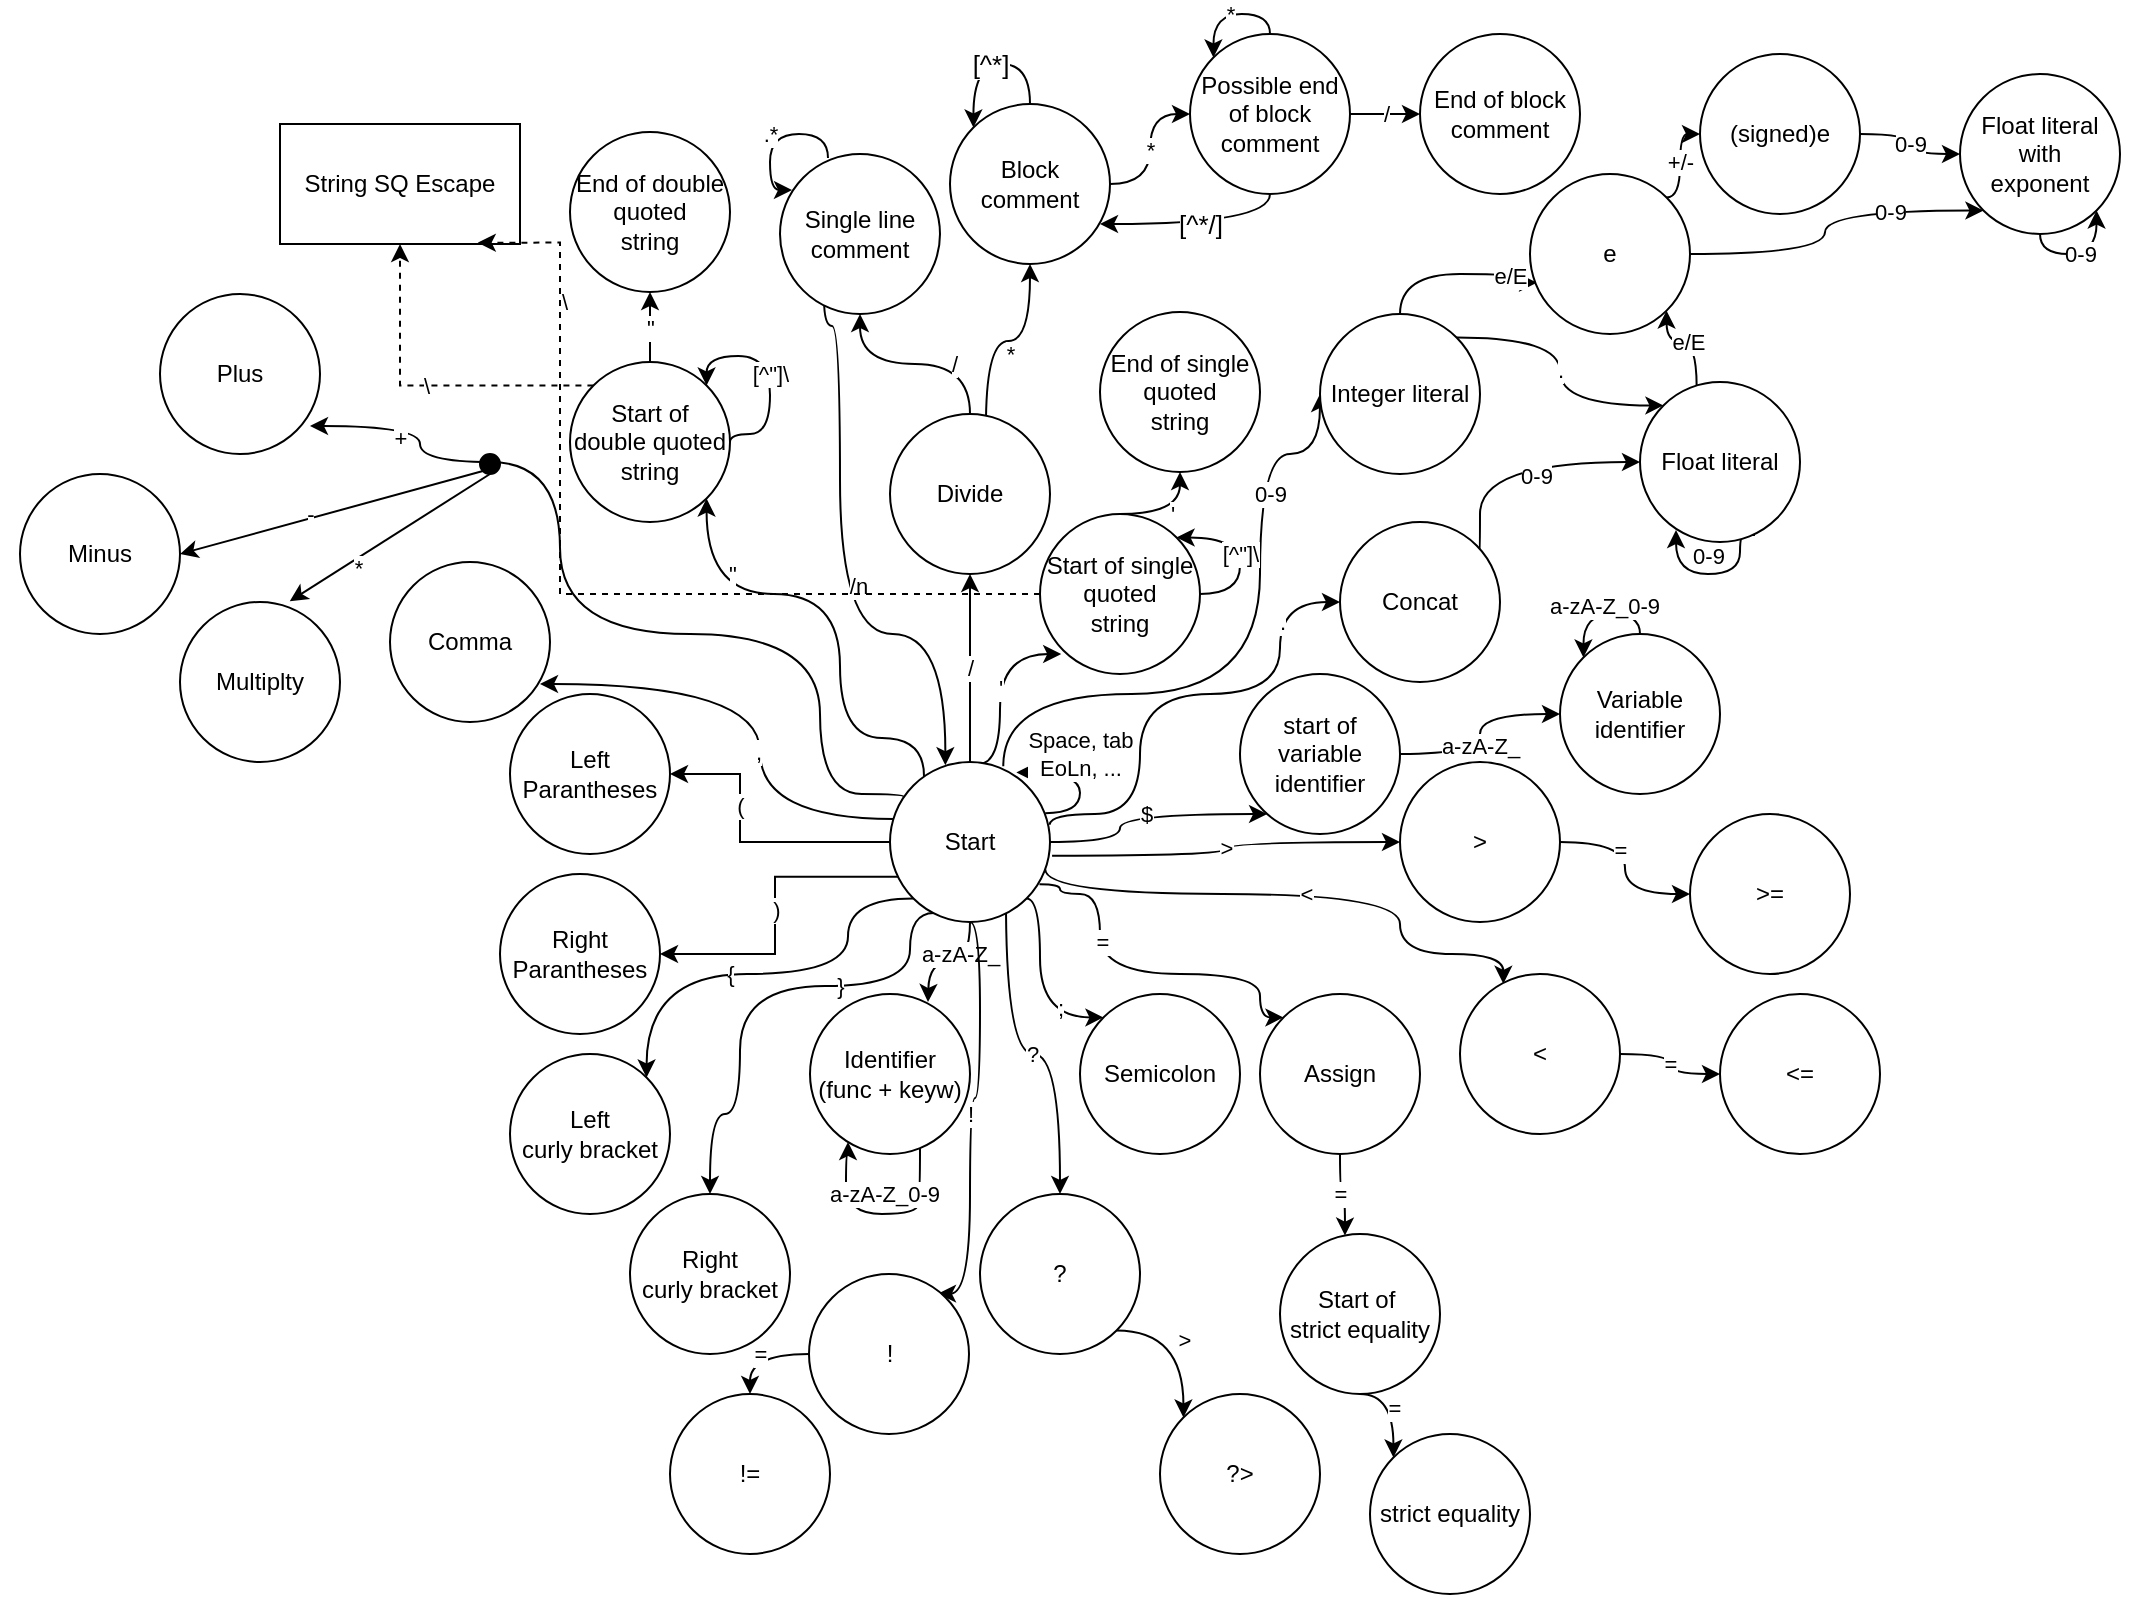 <mxfile version="20.6.0" type="device"><diagram id="K8s7-1--uxv-fnHp7gmI" name="Page-1"><mxGraphModel dx="1040" dy="1309" grid="1" gridSize="10" guides="1" tooltips="1" connect="1" arrows="1" fold="1" page="1" pageScale="1" pageWidth="1169" pageHeight="827" math="0" shadow="0"><root><mxCell id="0"/><mxCell id="1" parent="0"/><mxCell id="2_jEiY1cNc98h6lgS8m1-4" value="/" style="edgeStyle=orthogonalEdgeStyle;rounded=0;orthogonalLoop=1;jettySize=auto;html=1;" parent="1" source="2_jEiY1cNc98h6lgS8m1-2" target="2_jEiY1cNc98h6lgS8m1-3" edge="1"><mxGeometry relative="1" as="geometry"/></mxCell><mxCell id="2_jEiY1cNc98h6lgS8m1-27" value="" style="edgeStyle=orthogonalEdgeStyle;orthogonalLoop=1;jettySize=auto;html=1;rounded=0;" parent="1" source="2_jEiY1cNc98h6lgS8m1-2" target="2_jEiY1cNc98h6lgS8m1-26" edge="1"><mxGeometry relative="1" as="geometry"><Array as="points"><mxPoint x="470" y="414"/></Array></mxGeometry></mxCell><mxCell id="2_jEiY1cNc98h6lgS8m1-33" value="(" style="edgeLabel;html=1;align=center;verticalAlign=middle;resizable=0;points=[];" parent="2_jEiY1cNc98h6lgS8m1-27" vertex="1" connectable="0"><mxGeometry x="0.299" relative="1" as="geometry"><mxPoint as="offset"/></mxGeometry></mxCell><mxCell id="2_jEiY1cNc98h6lgS8m1-32" value=")" style="edgeStyle=orthogonalEdgeStyle;rounded=0;orthogonalLoop=1;jettySize=auto;html=1;exitX=0.056;exitY=0.717;exitDx=0;exitDy=0;exitPerimeter=0;" parent="1" source="2_jEiY1cNc98h6lgS8m1-2" target="2_jEiY1cNc98h6lgS8m1-31" edge="1"><mxGeometry relative="1" as="geometry"/></mxCell><mxCell id="2_jEiY1cNc98h6lgS8m1-42" value="&lt;span style=&quot;color: rgb(0, 0, 0); font-family: Helvetica; font-size: 11px; font-style: normal; font-variant-ligatures: normal; font-variant-caps: normal; font-weight: 400; letter-spacing: normal; orphans: 2; text-align: center; text-indent: 0px; text-transform: none; widows: 2; word-spacing: 0px; -webkit-text-stroke-width: 0px; background-color: rgb(255, 255, 255); text-decoration-thickness: initial; text-decoration-style: initial; text-decoration-color: initial; float: none; display: inline !important;&quot;&gt;a-zA-Z_&lt;/span&gt;" style="edgeStyle=orthogonalEdgeStyle;orthogonalLoop=1;jettySize=auto;html=1;curved=1;" parent="1" source="2_jEiY1cNc98h6lgS8m1-2" edge="1"><mxGeometry x="-0.18" y="-4" relative="1" as="geometry"><mxPoint x="564" y="494" as="targetPoint"/><mxPoint as="offset"/></mxGeometry></mxCell><mxCell id="2_jEiY1cNc98h6lgS8m1-45" value="$" style="edgeStyle=orthogonalEdgeStyle;curved=1;orthogonalLoop=1;jettySize=auto;html=1;" parent="1" source="2_jEiY1cNc98h6lgS8m1-2" target="2_jEiY1cNc98h6lgS8m1-44" edge="1"><mxGeometry relative="1" as="geometry"><Array as="points"><mxPoint x="660" y="414"/><mxPoint x="660" y="400"/></Array></mxGeometry></mxCell><mxCell id="2_jEiY1cNc98h6lgS8m1-61" style="edgeStyle=orthogonalEdgeStyle;curved=1;orthogonalLoop=1;jettySize=auto;html=1;exitX=1;exitY=1;exitDx=0;exitDy=0;entryX=0;entryY=0;entryDx=0;entryDy=0;" parent="1" source="2_jEiY1cNc98h6lgS8m1-2" target="2_jEiY1cNc98h6lgS8m1-59" edge="1"><mxGeometry relative="1" as="geometry"><mxPoint x="800" y="520" as="targetPoint"/><Array as="points"><mxPoint x="620" y="442"/><mxPoint x="620" y="502"/></Array></mxGeometry></mxCell><mxCell id="2_jEiY1cNc98h6lgS8m1-62" value=";" style="edgeLabel;html=1;align=center;verticalAlign=middle;resizable=0;points=[];" parent="2_jEiY1cNc98h6lgS8m1-61" vertex="1" connectable="0"><mxGeometry x="-0.393" y="-8" relative="1" as="geometry"><mxPoint x="18" y="32" as="offset"/></mxGeometry></mxCell><mxCell id="2_jEiY1cNc98h6lgS8m1-65" style="edgeStyle=orthogonalEdgeStyle;curved=1;orthogonalLoop=1;jettySize=auto;html=1;exitX=0.024;exitY=0.356;exitDx=0;exitDy=0;exitPerimeter=0;entryX=0.85;entryY=0.71;entryDx=0;entryDy=0;entryPerimeter=0;" parent="1" source="2_jEiY1cNc98h6lgS8m1-2" target="2_jEiY1cNc98h6lgS8m1-64" edge="1"><mxGeometry relative="1" as="geometry"><mxPoint x="370" y="330" as="targetPoint"/><mxPoint x="549" y="390" as="sourcePoint"/><Array as="points"><mxPoint x="480" y="403"/><mxPoint x="480" y="335"/></Array></mxGeometry></mxCell><mxCell id="2_jEiY1cNc98h6lgS8m1-66" value="," style="edgeLabel;html=1;align=center;verticalAlign=middle;resizable=0;points=[];" parent="2_jEiY1cNc98h6lgS8m1-65" vertex="1" connectable="0"><mxGeometry x="0.152" y="6" relative="1" as="geometry"><mxPoint x="5" y="28" as="offset"/></mxGeometry></mxCell><mxCell id="2_jEiY1cNc98h6lgS8m1-68" style="edgeStyle=orthogonalEdgeStyle;curved=1;orthogonalLoop=1;jettySize=auto;html=1;entryX=0;entryY=0;entryDx=0;entryDy=0;exitX=0.934;exitY=0.764;exitDx=0;exitDy=0;exitPerimeter=0;" parent="1" source="2_jEiY1cNc98h6lgS8m1-2" target="2_jEiY1cNc98h6lgS8m1-67" edge="1"><mxGeometry relative="1" as="geometry"><mxPoint x="630" y="430" as="sourcePoint"/><Array as="points"><mxPoint x="630" y="435"/><mxPoint x="630" y="440"/><mxPoint x="650" y="440"/><mxPoint x="650" y="480"/><mxPoint x="730" y="480"/><mxPoint x="730" y="502"/></Array></mxGeometry></mxCell><mxCell id="2_jEiY1cNc98h6lgS8m1-69" value="=" style="edgeLabel;html=1;align=center;verticalAlign=middle;resizable=0;points=[];" parent="2_jEiY1cNc98h6lgS8m1-68" vertex="1" connectable="0"><mxGeometry x="0.076" y="2" relative="1" as="geometry"><mxPoint x="-26" y="-14" as="offset"/></mxGeometry></mxCell><mxCell id="2_jEiY1cNc98h6lgS8m1-78" value="&amp;gt;" style="edgeStyle=orthogonalEdgeStyle;curved=1;orthogonalLoop=1;jettySize=auto;html=1;exitX=1.013;exitY=0.586;exitDx=0;exitDy=0;entryX=0;entryY=0.5;entryDx=0;entryDy=0;exitPerimeter=0;" parent="1" source="2_jEiY1cNc98h6lgS8m1-2" target="2_jEiY1cNc98h6lgS8m1-71" edge="1"><mxGeometry relative="1" as="geometry"/></mxCell><mxCell id="2_jEiY1cNc98h6lgS8m1-81" value="&amp;lt;" style="edgeStyle=orthogonalEdgeStyle;curved=1;orthogonalLoop=1;jettySize=auto;html=1;exitX=0.97;exitY=0.671;exitDx=0;exitDy=0;entryX=0.271;entryY=0.061;entryDx=0;entryDy=0;entryPerimeter=0;exitPerimeter=0;" parent="1" source="2_jEiY1cNc98h6lgS8m1-2" target="2_jEiY1cNc98h6lgS8m1-72" edge="1"><mxGeometry relative="1" as="geometry"><Array as="points"><mxPoint x="623" y="440"/><mxPoint x="800" y="440"/><mxPoint x="800" y="470"/><mxPoint x="852" y="470"/></Array></mxGeometry></mxCell><mxCell id="QxwQ-Ij9cBtyDqMTzpEq-8" value="?" style="edgeStyle=orthogonalEdgeStyle;orthogonalLoop=1;jettySize=auto;html=1;entryX=0.5;entryY=0;entryDx=0;entryDy=0;curved=1;" parent="1" target="QxwQ-Ij9cBtyDqMTzpEq-5" edge="1"><mxGeometry relative="1" as="geometry"><mxPoint x="603" y="449" as="sourcePoint"/></mxGeometry></mxCell><mxCell id="QxwQ-Ij9cBtyDqMTzpEq-17" style="edgeStyle=orthogonalEdgeStyle;curved=1;orthogonalLoop=1;jettySize=auto;html=1;entryX=1;entryY=1;entryDx=0;entryDy=0;" parent="1" target="QxwQ-Ij9cBtyDqMTzpEq-12" edge="1"><mxGeometry relative="1" as="geometry"><mxPoint x="562" y="381" as="sourcePoint"/><mxPoint x="430" y="254" as="targetPoint"/><Array as="points"><mxPoint x="562" y="362"/><mxPoint x="520" y="362"/><mxPoint x="520" y="290"/><mxPoint x="453" y="290"/></Array></mxGeometry></mxCell><mxCell id="QxwQ-Ij9cBtyDqMTzpEq-18" value="&quot;" style="edgeLabel;html=1;align=center;verticalAlign=middle;resizable=0;points=[];" parent="QxwQ-Ij9cBtyDqMTzpEq-17" vertex="1" connectable="0"><mxGeometry x="0.749" y="-1" relative="1" as="geometry"><mxPoint x="11" y="7" as="offset"/></mxGeometry></mxCell><mxCell id="QxwQ-Ij9cBtyDqMTzpEq-21" value="'" style="edgeStyle=orthogonalEdgeStyle;curved=1;orthogonalLoop=1;jettySize=auto;html=1;exitX=0.558;exitY=0.011;exitDx=0;exitDy=0;entryX=0.133;entryY=0.882;entryDx=0;entryDy=0;entryPerimeter=0;exitPerimeter=0;" parent="1" source="2_jEiY1cNc98h6lgS8m1-2" target="QxwQ-Ij9cBtyDqMTzpEq-13" edge="1"><mxGeometry relative="1" as="geometry"><Array as="points"><mxPoint x="600" y="375"/><mxPoint x="600" y="320"/><mxPoint x="631" y="320"/></Array></mxGeometry></mxCell><mxCell id="QxwQ-Ij9cBtyDqMTzpEq-30" style="edgeStyle=orthogonalEdgeStyle;curved=1;orthogonalLoop=1;jettySize=auto;html=1;exitX=0;exitY=1;exitDx=0;exitDy=0;entryX=1;entryY=0;entryDx=0;entryDy=0;" parent="1" source="2_jEiY1cNc98h6lgS8m1-2" target="QxwQ-Ij9cBtyDqMTzpEq-26" edge="1"><mxGeometry relative="1" as="geometry"><Array as="points"><mxPoint x="524" y="442"/><mxPoint x="524" y="480"/><mxPoint x="423" y="480"/></Array></mxGeometry></mxCell><mxCell id="QxwQ-Ij9cBtyDqMTzpEq-31" value="{" style="edgeLabel;html=1;align=center;verticalAlign=middle;resizable=0;points=[];" parent="QxwQ-Ij9cBtyDqMTzpEq-30" vertex="1" connectable="0"><mxGeometry x="0.09" y="3" relative="1" as="geometry"><mxPoint x="-8" y="-3" as="offset"/></mxGeometry></mxCell><mxCell id="QxwQ-Ij9cBtyDqMTzpEq-32" value="}" style="edgeStyle=orthogonalEdgeStyle;curved=1;orthogonalLoop=1;jettySize=auto;html=1;exitX=0.274;exitY=0.943;exitDx=0;exitDy=0;entryX=0.5;entryY=0;entryDx=0;entryDy=0;exitPerimeter=0;" parent="1" source="2_jEiY1cNc98h6lgS8m1-2" target="QxwQ-Ij9cBtyDqMTzpEq-27" edge="1"><mxGeometry x="-0.339" relative="1" as="geometry"><Array as="points"><mxPoint x="555" y="449"/><mxPoint x="555" y="486"/><mxPoint x="470" y="486"/><mxPoint x="470" y="550"/><mxPoint x="455" y="550"/></Array><mxPoint as="offset"/></mxGeometry></mxCell><mxCell id="QxwQ-Ij9cBtyDqMTzpEq-36" style="edgeStyle=orthogonalEdgeStyle;curved=1;orthogonalLoop=1;jettySize=auto;html=1;exitX=0.708;exitY=0.027;exitDx=0;exitDy=0;exitPerimeter=0;entryX=0;entryY=0.5;entryDx=0;entryDy=0;" parent="1" source="2_jEiY1cNc98h6lgS8m1-2" target="QxwQ-Ij9cBtyDqMTzpEq-33" edge="1"><mxGeometry relative="1" as="geometry"><Array as="points"><mxPoint x="602" y="340"/><mxPoint x="730" y="340"/><mxPoint x="730" y="220"/><mxPoint x="760" y="220"/></Array><mxPoint x="771" y="245" as="targetPoint"/></mxGeometry></mxCell><mxCell id="QxwQ-Ij9cBtyDqMTzpEq-37" value="0-9" style="edgeLabel;html=1;align=center;verticalAlign=middle;resizable=0;points=[];" parent="QxwQ-Ij9cBtyDqMTzpEq-36" vertex="1" connectable="0"><mxGeometry x="-0.247" y="3" relative="1" as="geometry"><mxPoint x="40" y="-97" as="offset"/></mxGeometry></mxCell><mxCell id="A4WQ807Ba6N9EXkY7GVH-7" style="edgeStyle=orthogonalEdgeStyle;orthogonalLoop=1;jettySize=auto;html=1;curved=1;exitX=0.085;exitY=0.217;exitDx=0;exitDy=0;exitPerimeter=0;" parent="1" source="2_jEiY1cNc98h6lgS8m1-2" edge="1"><mxGeometry relative="1" as="geometry"><Array as="points"><mxPoint x="552" y="390"/><mxPoint x="510" y="390"/><mxPoint x="510" y="310"/><mxPoint x="380" y="310"/><mxPoint x="380" y="224"/><mxPoint x="310" y="224"/><mxPoint x="310" y="206"/></Array><mxPoint x="540" y="390" as="sourcePoint"/><mxPoint x="255" y="206" as="targetPoint"/></mxGeometry></mxCell><mxCell id="1usLI9d7qbptQ7dixoFi-1" value="+" style="edgeLabel;html=1;align=center;verticalAlign=middle;resizable=0;points=[];" parent="A4WQ807Ba6N9EXkY7GVH-7" vertex="1" connectable="0"><mxGeometry x="0.813" y="6" relative="1" as="geometry"><mxPoint as="offset"/></mxGeometry></mxCell><mxCell id="1usLI9d7qbptQ7dixoFi-29" style="edgeStyle=orthogonalEdgeStyle;curved=1;orthogonalLoop=1;jettySize=auto;html=1;entryX=0;entryY=0.5;entryDx=0;entryDy=0;exitX=0.998;exitY=0.392;exitDx=0;exitDy=0;exitPerimeter=0;" parent="1" source="2_jEiY1cNc98h6lgS8m1-2" target="1usLI9d7qbptQ7dixoFi-20" edge="1"><mxGeometry relative="1" as="geometry"><mxPoint x="700" y="380" as="sourcePoint"/><Array as="points"><mxPoint x="625" y="400"/><mxPoint x="670" y="400"/><mxPoint x="670" y="340"/><mxPoint x="740" y="340"/><mxPoint x="740" y="294"/></Array></mxGeometry></mxCell><mxCell id="1usLI9d7qbptQ7dixoFi-33" value="." style="edgeLabel;html=1;align=center;verticalAlign=middle;resizable=0;points=[];" parent="1usLI9d7qbptQ7dixoFi-29" vertex="1" connectable="0"><mxGeometry x="0.689" y="-1" relative="1" as="geometry"><mxPoint as="offset"/></mxGeometry></mxCell><mxCell id="QRLI9z-4Qw_4lVX9hRvA-4" value="!" style="edgeStyle=orthogonalEdgeStyle;orthogonalLoop=1;jettySize=auto;html=1;exitX=0.5;exitY=1;exitDx=0;exitDy=0;entryX=0.806;entryY=0.123;entryDx=0;entryDy=0;entryPerimeter=0;curved=1;" parent="1" source="2_jEiY1cNc98h6lgS8m1-2" target="QRLI9z-4Qw_4lVX9hRvA-1" edge="1"><mxGeometry relative="1" as="geometry"><Array as="points"><mxPoint x="590" y="454"/><mxPoint x="590" y="542"/><mxPoint x="585" y="542"/><mxPoint x="585" y="640"/></Array></mxGeometry></mxCell><mxCell id="2_jEiY1cNc98h6lgS8m1-2" value="Start" style="ellipse;whiteSpace=wrap;html=1;aspect=fixed;" parent="1" vertex="1"><mxGeometry x="545" y="374" width="80" height="80" as="geometry"/></mxCell><mxCell id="2_jEiY1cNc98h6lgS8m1-9" value="/" style="edgeStyle=orthogonalEdgeStyle;curved=1;orthogonalLoop=1;jettySize=auto;html=1;" parent="1" source="2_jEiY1cNc98h6lgS8m1-3" target="2_jEiY1cNc98h6lgS8m1-8" edge="1"><mxGeometry x="-0.375" relative="1" as="geometry"><mxPoint as="offset"/></mxGeometry></mxCell><mxCell id="2_jEiY1cNc98h6lgS8m1-13" value="" style="edgeStyle=orthogonalEdgeStyle;curved=1;orthogonalLoop=1;jettySize=auto;html=1;" parent="1" target="2_jEiY1cNc98h6lgS8m1-12" edge="1"><mxGeometry relative="1" as="geometry"><mxPoint x="593" y="202" as="sourcePoint"/></mxGeometry></mxCell><mxCell id="2_jEiY1cNc98h6lgS8m1-14" value="*" style="edgeLabel;html=1;align=center;verticalAlign=middle;resizable=0;points=[];" parent="2_jEiY1cNc98h6lgS8m1-13" vertex="1" connectable="0"><mxGeometry x="-0.204" y="1" relative="1" as="geometry"><mxPoint x="11" y="7" as="offset"/></mxGeometry></mxCell><mxCell id="2_jEiY1cNc98h6lgS8m1-3" value="Divide" style="ellipse;whiteSpace=wrap;html=1;aspect=fixed;" parent="1" vertex="1"><mxGeometry x="545" y="200" width="80" height="80" as="geometry"/></mxCell><mxCell id="2_jEiY1cNc98h6lgS8m1-6" value="Space, tab&lt;br&gt;EoLn, ..." style="edgeStyle=orthogonalEdgeStyle;curved=1;orthogonalLoop=1;jettySize=auto;html=1;exitX=0.97;exitY=0.32;exitDx=0;exitDy=0;exitPerimeter=0;entryX=0.79;entryY=0.065;entryDx=0;entryDy=0;entryPerimeter=0;" parent="1" source="2_jEiY1cNc98h6lgS8m1-2" target="2_jEiY1cNc98h6lgS8m1-2" edge="1"><mxGeometry x="0.086" y="-9" relative="1" as="geometry"><mxPoint x="650" y="390" as="targetPoint"/><Array as="points"><mxPoint x="640" y="400"/><mxPoint x="640" y="379"/></Array><mxPoint as="offset"/></mxGeometry></mxCell><mxCell id="2_jEiY1cNc98h6lgS8m1-22" style="edgeStyle=orthogonalEdgeStyle;orthogonalLoop=1;jettySize=auto;html=1;curved=1;entryX=0.346;entryY=0.02;entryDx=0;entryDy=0;entryPerimeter=0;" parent="1" target="2_jEiY1cNc98h6lgS8m1-2" edge="1"><mxGeometry relative="1" as="geometry"><mxPoint x="512" y="142" as="sourcePoint"/><mxPoint x="540" y="380" as="targetPoint"/><Array as="points"><mxPoint x="512" y="156"/><mxPoint x="520" y="156"/><mxPoint x="520" y="310"/><mxPoint x="573" y="310"/></Array></mxGeometry></mxCell><mxCell id="2_jEiY1cNc98h6lgS8m1-23" value="/n" style="edgeLabel;html=1;align=center;verticalAlign=middle;resizable=0;points=[];" parent="2_jEiY1cNc98h6lgS8m1-22" vertex="1" connectable="0"><mxGeometry x="-0.42" y="9" relative="1" as="geometry"><mxPoint y="66" as="offset"/></mxGeometry></mxCell><mxCell id="2_jEiY1cNc98h6lgS8m1-8" value="Single line comment" style="ellipse;whiteSpace=wrap;html=1;aspect=fixed;fillStyle=solid;" parent="1" vertex="1"><mxGeometry x="490" y="70.03" width="80" height="80" as="geometry"/></mxCell><mxCell id="2_jEiY1cNc98h6lgS8m1-10" value=".*" style="edgeStyle=orthogonalEdgeStyle;curved=1;orthogonalLoop=1;jettySize=auto;html=1;" parent="1" edge="1"><mxGeometry x="0.025" relative="1" as="geometry"><Array as="points"><mxPoint x="514" y="60.03"/><mxPoint x="485" y="60.03"/><mxPoint x="485" y="88.03"/></Array><mxPoint x="514" y="72.03" as="sourcePoint"/><mxPoint x="496" y="88.03" as="targetPoint"/><mxPoint as="offset"/></mxGeometry></mxCell><mxCell id="2_jEiY1cNc98h6lgS8m1-17" value="*" style="edgeStyle=orthogonalEdgeStyle;curved=1;orthogonalLoop=1;jettySize=auto;html=1;" parent="1" source="2_jEiY1cNc98h6lgS8m1-12" target="2_jEiY1cNc98h6lgS8m1-16" edge="1"><mxGeometry relative="1" as="geometry"/></mxCell><mxCell id="2_jEiY1cNc98h6lgS8m1-12" value="Block comment" style="ellipse;whiteSpace=wrap;html=1;aspect=fixed;" parent="1" vertex="1"><mxGeometry x="575" y="45" width="80" height="80" as="geometry"/></mxCell><mxCell id="2_jEiY1cNc98h6lgS8m1-15" value="&lt;pre style=&quot;margin: 0px; padding: var(--su12); border: 0px; font-style: normal; font-variant-ligatures: normal; font-variant-caps: normal; font-variant-numeric: inherit; font-variant-east-asian: inherit; font-weight: 400; font-stretch: inherit; line-height: var(--lh-md); font-family: var(--ff-mono); font-size: var(--fs-body1); vertical-align: baseline; box-sizing: inherit; width: auto; max-height: 600px; overflow: auto; background-color: var(--highlight-bg); border-radius: var(--br-md); color: var(--highlight-color); overflow-wrap: normal; letter-spacing: normal; orphans: 2; text-align: left; text-indent: 0px; text-transform: none; widows: 2; word-spacing: 0px; -webkit-text-stroke-width: 0px; text-decoration-thickness: initial; text-decoration-style: initial; text-decoration-color: initial;&quot; class=&quot;default s-code-block&quot;&gt;&lt;code style=&quot;margin: 0px; padding: 0px; border: 0px; font-style: inherit; font-variant: inherit; font-weight: inherit; font-stretch: inherit; line-height: inherit; font-family: inherit; font-size: var(--fs-body1); vertical-align: baseline; box-sizing: inherit; background-color: transparent;&quot; class=&quot;hljs language-css&quot;&gt;&lt;span style=&quot;margin: 0px; padding: 0px; border: 0px; font-style: inherit; font-variant: inherit; font-weight: inherit; font-stretch: inherit; line-height: inherit; font-family: inherit; font-size: 13px; vertical-align: baseline; box-sizing: inherit; color: var(--highlight-variable);&quot; class=&quot;hljs-selector-attr&quot;&gt;[^*]&lt;/span&gt;&lt;/code&gt;&lt;/pre&gt;" style="edgeStyle=orthogonalEdgeStyle;curved=1;orthogonalLoop=1;jettySize=auto;html=1;exitX=0.5;exitY=0;exitDx=0;exitDy=0;entryX=0;entryY=0;entryDx=0;entryDy=0;" parent="1" source="2_jEiY1cNc98h6lgS8m1-12" target="2_jEiY1cNc98h6lgS8m1-12" edge="1"><mxGeometry relative="1" as="geometry"><Array as="points"><mxPoint x="615" y="25"/><mxPoint x="587" y="25"/></Array></mxGeometry></mxCell><mxCell id="2_jEiY1cNc98h6lgS8m1-18" value="&lt;pre style=&quot;color: var(--highlight-color); font-size: var(--fs-body1); font-style: normal; font-variant-ligatures: normal; font-variant-caps: normal; font-weight: 400; letter-spacing: normal; orphans: 2; text-indent: 0px; text-transform: none; widows: 2; word-spacing: 0px; -webkit-text-stroke-width: 0px; text-decoration-thickness: initial; text-decoration-style: initial; text-decoration-color: initial; margin: 0px; padding: var(--su12); border: 0px; font-variant-numeric: inherit; font-variant-east-asian: inherit; font-stretch: inherit; line-height: var(--lh-md); font-family: var(--ff-mono); vertical-align: baseline; box-sizing: inherit; width: auto; max-height: 600px; overflow: auto; background-color: var(--highlight-bg); border-radius: var(--br-md); overflow-wrap: normal; text-align: left;&quot; class=&quot;default s-code-block&quot;&gt;&lt;code style=&quot;margin: 0px; padding: 0px; border: 0px; font-style: inherit; font-variant: inherit; font-weight: inherit; font-stretch: inherit; line-height: inherit; font-family: inherit; font-size: var(--fs-body1); vertical-align: baseline; box-sizing: inherit; background-color: transparent;&quot; class=&quot;hljs language-css&quot;&gt;&lt;span style=&quot;margin: 0px; padding: 0px; border: 0px; font-style: inherit; font-variant: inherit; font-weight: inherit; font-stretch: inherit; line-height: inherit; font-family: inherit; font-size: 13px; vertical-align: baseline; box-sizing: inherit; color: var(--highlight-variable);&quot; class=&quot;hljs-selector-attr&quot;&gt;[^*/]&lt;/span&gt;&lt;/code&gt;&lt;/pre&gt;" style="edgeStyle=orthogonalEdgeStyle;curved=1;orthogonalLoop=1;jettySize=auto;html=1;exitX=0.5;exitY=1;exitDx=0;exitDy=0;" parent="1" source="2_jEiY1cNc98h6lgS8m1-16" edge="1"><mxGeometry relative="1" as="geometry"><mxPoint x="650" y="105" as="targetPoint"/><Array as="points"><mxPoint x="735" y="105"/></Array></mxGeometry></mxCell><mxCell id="2_jEiY1cNc98h6lgS8m1-20" value="/" style="edgeStyle=orthogonalEdgeStyle;curved=1;orthogonalLoop=1;jettySize=auto;html=1;" parent="1" source="2_jEiY1cNc98h6lgS8m1-16" target="2_jEiY1cNc98h6lgS8m1-19" edge="1"><mxGeometry relative="1" as="geometry"/></mxCell><mxCell id="2_jEiY1cNc98h6lgS8m1-16" value="Possible end of block comment" style="ellipse;whiteSpace=wrap;html=1;aspect=fixed;" parent="1" vertex="1"><mxGeometry x="695" y="10" width="80" height="80" as="geometry"/></mxCell><mxCell id="2_jEiY1cNc98h6lgS8m1-19" value="End of block comment" style="ellipse;whiteSpace=wrap;html=1;aspect=fixed;" parent="1" vertex="1"><mxGeometry x="810" y="10" width="80" height="80" as="geometry"/></mxCell><mxCell id="2_jEiY1cNc98h6lgS8m1-21" value="*" style="edgeStyle=orthogonalEdgeStyle;curved=1;orthogonalLoop=1;jettySize=auto;html=1;exitX=0.5;exitY=0;exitDx=0;exitDy=0;entryX=0;entryY=0;entryDx=0;entryDy=0;" parent="1" source="2_jEiY1cNc98h6lgS8m1-16" target="2_jEiY1cNc98h6lgS8m1-16" edge="1"><mxGeometry relative="1" as="geometry"><Array as="points"><mxPoint x="735"/><mxPoint x="707"/></Array></mxGeometry></mxCell><mxCell id="2_jEiY1cNc98h6lgS8m1-24" value="" style="shape=image;html=1;verticalAlign=top;verticalLabelPosition=bottom;labelBackgroundColor=#ffffff;imageAspect=0;aspect=fixed;image=https://cdn4.iconfinder.com/data/icons/ionicons/512/icon-ios7-circle-outline-128.png;fillStyle=solid;" parent="1" vertex="1"><mxGeometry x="480" y="60.03" width="100" height="100" as="geometry"/></mxCell><mxCell id="2_jEiY1cNc98h6lgS8m1-25" value="" style="shape=image;html=1;verticalAlign=top;verticalLabelPosition=bottom;labelBackgroundColor=#ffffff;imageAspect=0;aspect=fixed;image=https://cdn4.iconfinder.com/data/icons/ionicons/512/icon-ios7-circle-outline-128.png;fillStyle=solid;" parent="1" vertex="1"><mxGeometry x="800" width="100" height="100" as="geometry"/></mxCell><mxCell id="2_jEiY1cNc98h6lgS8m1-26" value="Left&lt;br&gt;Parantheses" style="ellipse;whiteSpace=wrap;html=1;aspect=fixed;" parent="1" vertex="1"><mxGeometry x="355" y="340" width="80" height="80" as="geometry"/></mxCell><mxCell id="2_jEiY1cNc98h6lgS8m1-28" value="" style="shape=image;html=1;verticalAlign=top;verticalLabelPosition=bottom;labelBackgroundColor=#ffffff;imageAspect=0;aspect=fixed;image=https://cdn4.iconfinder.com/data/icons/ionicons/512/icon-ios7-circle-outline-128.png;fillStyle=solid;" parent="1" vertex="1"><mxGeometry x="345" y="330" width="100" height="100" as="geometry"/></mxCell><mxCell id="2_jEiY1cNc98h6lgS8m1-31" value="Right&lt;br&gt;Parantheses" style="ellipse;whiteSpace=wrap;html=1;aspect=fixed;" parent="1" vertex="1"><mxGeometry x="350" y="430" width="80" height="80" as="geometry"/></mxCell><mxCell id="2_jEiY1cNc98h6lgS8m1-35" value="" style="shape=image;html=1;verticalAlign=top;verticalLabelPosition=bottom;labelBackgroundColor=#ffffff;imageAspect=0;aspect=fixed;image=https://cdn4.iconfinder.com/data/icons/ionicons/512/icon-ios7-circle-outline-128.png;fillStyle=solid;" parent="1" vertex="1"><mxGeometry x="340" y="420" width="100" height="100" as="geometry"/></mxCell><mxCell id="2_jEiY1cNc98h6lgS8m1-41" value="Identifier&lt;br&gt;(func + keyw)" style="ellipse;whiteSpace=wrap;html=1;aspect=fixed;" parent="1" vertex="1"><mxGeometry x="505" y="490" width="80" height="80" as="geometry"/></mxCell><mxCell id="2_jEiY1cNc98h6lgS8m1-49" value="&lt;span style=&quot;color: rgb(0, 0, 0); font-family: Helvetica; font-size: 11px; font-style: normal; font-variant-ligatures: normal; font-variant-caps: normal; font-weight: 400; letter-spacing: normal; orphans: 2; text-align: center; text-indent: 0px; text-transform: none; widows: 2; word-spacing: 0px; -webkit-text-stroke-width: 0px; background-color: rgb(255, 255, 255); text-decoration-thickness: initial; text-decoration-style: initial; text-decoration-color: initial; float: none; display: inline !important;&quot;&gt;a-zA-Z_&lt;/span&gt;" style="edgeStyle=orthogonalEdgeStyle;curved=1;orthogonalLoop=1;jettySize=auto;html=1;" parent="1" source="2_jEiY1cNc98h6lgS8m1-44" target="2_jEiY1cNc98h6lgS8m1-48" edge="1"><mxGeometry x="-0.125" relative="1" as="geometry"><mxPoint as="offset"/></mxGeometry></mxCell><mxCell id="2_jEiY1cNc98h6lgS8m1-54" value="&lt;span style=&quot;color: rgba(0, 0, 0, 0); font-family: monospace; font-size: 0px; text-align: start; background-color: rgb(248, 249, 250);&quot;&gt;%3CmxGraphModel%3E%3Croot%3E%3CmxCell%20id%3D%220%22%2F%3E%3CmxCell%20id%3D%221%22%20parent%3D%220%22%2F%3E%3CmxCell%20id%3D%222%22%20value%3D%22a-zA-Z_0-9%22%20style%3D%22edgeLabel%3Bhtml%3D1%3Balign%3Dcenter%3BverticalAlign%3Dmiddle%3Bresizable%3D0%3Bpoints%3D%5B%5D%3B%22%20vertex%3D%221%22%20connectable%3D%220%22%20parent%3D%221%22%3E%3CmxGeometry%20x%3D%22888.856%22%20y%3D%22374%22%20as%3D%22geometry%22%3E%3CmxPoint%20y%3D%22-14%22%20as%3D%22offset%22%2F%3E%3C%2FmxGeometry%3E%3C%2FmxCell%3E%3C%2Froot%3E%3C%2FmxGraphModel%3E&lt;/span&gt;" style="edgeLabel;html=1;align=center;verticalAlign=middle;resizable=0;points=[];" parent="2_jEiY1cNc98h6lgS8m1-49" vertex="1" connectable="0"><mxGeometry x="-0.146" y="2" relative="1" as="geometry"><mxPoint as="offset"/></mxGeometry></mxCell><mxCell id="2_jEiY1cNc98h6lgS8m1-44" value="start of variable&lt;br&gt;identifier" style="ellipse;whiteSpace=wrap;html=1;aspect=fixed;" parent="1" vertex="1"><mxGeometry x="720" y="330" width="80" height="80" as="geometry"/></mxCell><mxCell id="2_jEiY1cNc98h6lgS8m1-48" value="Variable&lt;br&gt;identifier" style="ellipse;whiteSpace=wrap;html=1;aspect=fixed;" parent="1" vertex="1"><mxGeometry x="880" y="310" width="80" height="80" as="geometry"/></mxCell><mxCell id="2_jEiY1cNc98h6lgS8m1-50" style="edgeStyle=orthogonalEdgeStyle;curved=1;orthogonalLoop=1;jettySize=auto;html=1;exitX=0.5;exitY=0;exitDx=0;exitDy=0;entryX=0;entryY=0;entryDx=0;entryDy=0;" parent="1" source="2_jEiY1cNc98h6lgS8m1-48" target="2_jEiY1cNc98h6lgS8m1-48" edge="1"><mxGeometry relative="1" as="geometry"><Array as="points"><mxPoint x="920" y="300"/><mxPoint x="892" y="300"/></Array></mxGeometry></mxCell><mxCell id="2_jEiY1cNc98h6lgS8m1-51" value="a-zA-Z_0-9" style="edgeLabel;html=1;align=center;verticalAlign=middle;resizable=0;points=[];" parent="1" vertex="1" connectable="0"><mxGeometry x="929.996" y="340" as="geometry"><mxPoint x="-28" y="-44" as="offset"/></mxGeometry></mxCell><mxCell id="2_jEiY1cNc98h6lgS8m1-52" value="" style="shape=image;html=1;verticalAlign=top;verticalLabelPosition=bottom;labelBackgroundColor=#ffffff;imageAspect=0;aspect=fixed;image=https://cdn4.iconfinder.com/data/icons/ionicons/512/icon-ios7-circle-outline-128.png;fillStyle=solid;" parent="1" vertex="1"><mxGeometry x="870" y="300" width="100" height="100" as="geometry"/></mxCell><mxCell id="2_jEiY1cNc98h6lgS8m1-53" value="" style="shape=image;html=1;verticalAlign=top;verticalLabelPosition=bottom;labelBackgroundColor=#ffffff;imageAspect=0;aspect=fixed;image=https://cdn4.iconfinder.com/data/icons/ionicons/512/icon-ios7-circle-outline-128.png;fillStyle=solid;" parent="1" vertex="1"><mxGeometry x="495" y="480" width="100" height="100" as="geometry"/></mxCell><mxCell id="2_jEiY1cNc98h6lgS8m1-55" style="edgeStyle=orthogonalEdgeStyle;curved=1;orthogonalLoop=1;jettySize=auto;html=1;" parent="1" edge="1"><mxGeometry relative="1" as="geometry"><Array as="points"><mxPoint x="560" y="590"/><mxPoint x="559" y="590"/><mxPoint x="559" y="600"/><mxPoint x="523" y="600"/><mxPoint x="523" y="570"/><mxPoint x="524" y="570"/></Array><mxPoint x="560" y="567" as="sourcePoint"/><mxPoint x="524" y="564" as="targetPoint"/></mxGeometry></mxCell><mxCell id="2_jEiY1cNc98h6lgS8m1-57" value="a-zA-Z_0-9" style="edgeLabel;html=1;align=center;verticalAlign=middle;resizable=0;points=[];" parent="2_jEiY1cNc98h6lgS8m1-55" vertex="1" connectable="0"><mxGeometry x="-0.098" y="-4" relative="1" as="geometry"><mxPoint x="-3" y="-6" as="offset"/></mxGeometry></mxCell><mxCell id="2_jEiY1cNc98h6lgS8m1-59" value="Semicolon" style="ellipse;whiteSpace=wrap;html=1;aspect=fixed;" parent="1" vertex="1"><mxGeometry x="640" y="490" width="80" height="80" as="geometry"/></mxCell><mxCell id="2_jEiY1cNc98h6lgS8m1-60" value="" style="shape=image;html=1;verticalAlign=top;verticalLabelPosition=bottom;labelBackgroundColor=#ffffff;imageAspect=0;aspect=fixed;image=https://cdn4.iconfinder.com/data/icons/ionicons/512/icon-ios7-circle-outline-128.png;fillStyle=solid;" parent="1" vertex="1"><mxGeometry x="630" y="480" width="100" height="100" as="geometry"/></mxCell><mxCell id="2_jEiY1cNc98h6lgS8m1-63" value="Comma" style="ellipse;whiteSpace=wrap;html=1;aspect=fixed;" parent="1" vertex="1"><mxGeometry x="295" y="274" width="80" height="80" as="geometry"/></mxCell><mxCell id="2_jEiY1cNc98h6lgS8m1-64" value="" style="shape=image;html=1;verticalAlign=top;verticalLabelPosition=bottom;labelBackgroundColor=#ffffff;imageAspect=0;aspect=fixed;image=https://cdn4.iconfinder.com/data/icons/ionicons/512/icon-ios7-circle-outline-128.png;fillStyle=solid;" parent="1" vertex="1"><mxGeometry x="285" y="264" width="100" height="100" as="geometry"/></mxCell><mxCell id="A4WQ807Ba6N9EXkY7GVH-25" value="=" style="edgeStyle=orthogonalEdgeStyle;curved=1;orthogonalLoop=1;jettySize=auto;html=1;exitX=0.5;exitY=1;exitDx=0;exitDy=0;entryX=0.406;entryY=0.01;entryDx=0;entryDy=0;entryPerimeter=0;" parent="1" source="2_jEiY1cNc98h6lgS8m1-67" target="A4WQ807Ba6N9EXkY7GVH-5" edge="1"><mxGeometry x="-0.076" relative="1" as="geometry"><Array as="points"><mxPoint x="770" y="590"/><mxPoint x="772" y="590"/></Array><mxPoint as="offset"/></mxGeometry></mxCell><mxCell id="2_jEiY1cNc98h6lgS8m1-67" value="Assign" style="ellipse;whiteSpace=wrap;html=1;aspect=fixed;" parent="1" vertex="1"><mxGeometry x="730" y="490" width="80" height="80" as="geometry"/></mxCell><mxCell id="2_jEiY1cNc98h6lgS8m1-70" value="" style="shape=image;html=1;verticalAlign=top;verticalLabelPosition=bottom;labelBackgroundColor=#ffffff;imageAspect=0;aspect=fixed;image=https://cdn4.iconfinder.com/data/icons/ionicons/512/icon-ios7-circle-outline-128.png;fillStyle=solid;" parent="1" vertex="1"><mxGeometry x="720" y="480" width="100" height="100" as="geometry"/></mxCell><mxCell id="2_jEiY1cNc98h6lgS8m1-76" style="edgeStyle=orthogonalEdgeStyle;curved=1;orthogonalLoop=1;jettySize=auto;html=1;exitX=1;exitY=0.5;exitDx=0;exitDy=0;entryX=0;entryY=0.5;entryDx=0;entryDy=0;" parent="1" source="2_jEiY1cNc98h6lgS8m1-71" target="2_jEiY1cNc98h6lgS8m1-73" edge="1"><mxGeometry relative="1" as="geometry"/></mxCell><mxCell id="2_jEiY1cNc98h6lgS8m1-77" value="=" style="edgeLabel;html=1;align=center;verticalAlign=middle;resizable=0;points=[];" parent="2_jEiY1cNc98h6lgS8m1-76" vertex="1" connectable="0"><mxGeometry x="-0.205" y="-3" relative="1" as="geometry"><mxPoint as="offset"/></mxGeometry></mxCell><mxCell id="2_jEiY1cNc98h6lgS8m1-71" value="&amp;gt;" style="ellipse;whiteSpace=wrap;html=1;aspect=fixed;" parent="1" vertex="1"><mxGeometry x="800" y="374" width="80" height="80" as="geometry"/></mxCell><mxCell id="2_jEiY1cNc98h6lgS8m1-75" value="=" style="edgeStyle=orthogonalEdgeStyle;curved=1;orthogonalLoop=1;jettySize=auto;html=1;exitX=1;exitY=0.5;exitDx=0;exitDy=0;entryX=0;entryY=0.5;entryDx=0;entryDy=0;" parent="1" source="2_jEiY1cNc98h6lgS8m1-72" target="2_jEiY1cNc98h6lgS8m1-74" edge="1"><mxGeometry relative="1" as="geometry"/></mxCell><mxCell id="2_jEiY1cNc98h6lgS8m1-72" value="&amp;lt;" style="ellipse;whiteSpace=wrap;html=1;aspect=fixed;" parent="1" vertex="1"><mxGeometry x="830" y="480" width="80" height="80" as="geometry"/></mxCell><mxCell id="2_jEiY1cNc98h6lgS8m1-73" value="&amp;gt;=" style="ellipse;whiteSpace=wrap;html=1;aspect=fixed;" parent="1" vertex="1"><mxGeometry x="945" y="400" width="80" height="80" as="geometry"/></mxCell><mxCell id="2_jEiY1cNc98h6lgS8m1-74" value="&amp;lt;=" style="ellipse;whiteSpace=wrap;html=1;aspect=fixed;" parent="1" vertex="1"><mxGeometry x="960" y="490" width="80" height="80" as="geometry"/></mxCell><mxCell id="2_jEiY1cNc98h6lgS8m1-82" value="" style="shape=image;html=1;verticalAlign=top;verticalLabelPosition=bottom;labelBackgroundColor=#ffffff;imageAspect=0;aspect=fixed;image=https://cdn4.iconfinder.com/data/icons/ionicons/512/icon-ios7-circle-outline-128.png;fillStyle=solid;" parent="1" vertex="1"><mxGeometry x="820" y="470" width="100" height="100" as="geometry"/></mxCell><mxCell id="2_jEiY1cNc98h6lgS8m1-83" value="" style="shape=image;html=1;verticalAlign=top;verticalLabelPosition=bottom;labelBackgroundColor=#ffffff;imageAspect=0;aspect=fixed;image=https://cdn4.iconfinder.com/data/icons/ionicons/512/icon-ios7-circle-outline-128.png;fillStyle=solid;" parent="1" vertex="1"><mxGeometry x="790" y="364" width="100" height="100" as="geometry"/></mxCell><mxCell id="2_jEiY1cNc98h6lgS8m1-84" value="" style="shape=image;html=1;verticalAlign=top;verticalLabelPosition=bottom;labelBackgroundColor=#ffffff;imageAspect=0;aspect=fixed;image=https://cdn4.iconfinder.com/data/icons/ionicons/512/icon-ios7-circle-outline-128.png;fillStyle=solid;" parent="1" vertex="1"><mxGeometry x="950" y="480" width="100" height="100" as="geometry"/></mxCell><mxCell id="2_jEiY1cNc98h6lgS8m1-85" value="" style="shape=image;html=1;verticalAlign=top;verticalLabelPosition=bottom;labelBackgroundColor=#ffffff;imageAspect=0;aspect=fixed;image=https://cdn4.iconfinder.com/data/icons/ionicons/512/icon-ios7-circle-outline-128.png;fillStyle=solid;" parent="1" vertex="1"><mxGeometry x="935" y="390" width="100" height="100" as="geometry"/></mxCell><mxCell id="QxwQ-Ij9cBtyDqMTzpEq-11" value="&amp;gt;" style="edgeStyle=orthogonalEdgeStyle;curved=1;orthogonalLoop=1;jettySize=auto;html=1;exitX=1;exitY=1;exitDx=0;exitDy=0;entryX=0;entryY=0;entryDx=0;entryDy=0;" parent="1" source="QxwQ-Ij9cBtyDqMTzpEq-5" target="QxwQ-Ij9cBtyDqMTzpEq-6" edge="1"><mxGeometry relative="1" as="geometry"/></mxCell><mxCell id="QxwQ-Ij9cBtyDqMTzpEq-5" value="?" style="ellipse;whiteSpace=wrap;html=1;aspect=fixed;" parent="1" vertex="1"><mxGeometry x="590" y="590" width="80" height="80" as="geometry"/></mxCell><mxCell id="QxwQ-Ij9cBtyDqMTzpEq-6" value="?&amp;gt;" style="ellipse;whiteSpace=wrap;html=1;aspect=fixed;" parent="1" vertex="1"><mxGeometry x="680" y="690" width="80" height="80" as="geometry"/></mxCell><mxCell id="QxwQ-Ij9cBtyDqMTzpEq-7" value="" style="shape=image;html=1;verticalAlign=top;verticalLabelPosition=bottom;labelBackgroundColor=#ffffff;imageAspect=0;aspect=fixed;image=https://cdn4.iconfinder.com/data/icons/ionicons/512/icon-ios7-circle-outline-128.png;fillStyle=solid;" parent="1" vertex="1"><mxGeometry x="670" y="680" width="100" height="100" as="geometry"/></mxCell><mxCell id="QxwQ-Ij9cBtyDqMTzpEq-20" value="&quot;" style="edgeStyle=orthogonalEdgeStyle;curved=1;orthogonalLoop=1;jettySize=auto;html=1;exitX=0.5;exitY=0;exitDx=0;exitDy=0;entryX=0.5;entryY=1;entryDx=0;entryDy=0;" parent="1" source="QxwQ-Ij9cBtyDqMTzpEq-12" target="QxwQ-Ij9cBtyDqMTzpEq-14" edge="1"><mxGeometry relative="1" as="geometry"/></mxCell><mxCell id="OoTzZrNz4L2bOJwMT8G8-21" value="\" style="edgeStyle=orthogonalEdgeStyle;rounded=0;orthogonalLoop=1;jettySize=auto;html=1;exitX=0;exitY=0;exitDx=0;exitDy=0;entryX=0.5;entryY=1;entryDx=0;entryDy=0;strokeWidth=1;dashed=1;" edge="1" parent="1" source="QxwQ-Ij9cBtyDqMTzpEq-12" target="OoTzZrNz4L2bOJwMT8G8-20"><mxGeometry relative="1" as="geometry"/></mxCell><mxCell id="QxwQ-Ij9cBtyDqMTzpEq-12" value="Start of double quoted&lt;br&gt;string" style="ellipse;whiteSpace=wrap;html=1;aspect=fixed;" parent="1" vertex="1"><mxGeometry x="385" y="174" width="80" height="80" as="geometry"/></mxCell><mxCell id="QxwQ-Ij9cBtyDqMTzpEq-22" value="[^&quot;]\" style="edgeStyle=orthogonalEdgeStyle;curved=1;orthogonalLoop=1;jettySize=auto;html=1;exitX=1;exitY=0.5;exitDx=0;exitDy=0;entryX=1;entryY=0;entryDx=0;entryDy=0;" parent="1" source="QxwQ-Ij9cBtyDqMTzpEq-13" target="QxwQ-Ij9cBtyDqMTzpEq-13" edge="1"><mxGeometry relative="1" as="geometry"><mxPoint x="720" y="275" as="targetPoint"/><Array as="points"><mxPoint x="720" y="290"/><mxPoint x="720" y="262"/></Array></mxGeometry></mxCell><mxCell id="QxwQ-Ij9cBtyDqMTzpEq-23" value="'" style="edgeStyle=orthogonalEdgeStyle;curved=1;orthogonalLoop=1;jettySize=auto;html=1;exitX=0.5;exitY=0;exitDx=0;exitDy=0;entryX=0.5;entryY=1;entryDx=0;entryDy=0;" parent="1" source="QxwQ-Ij9cBtyDqMTzpEq-13" target="QxwQ-Ij9cBtyDqMTzpEq-15" edge="1"><mxGeometry relative="1" as="geometry"/></mxCell><mxCell id="QxwQ-Ij9cBtyDqMTzpEq-13" value="Start of single quoted&lt;br&gt;string" style="ellipse;whiteSpace=wrap;html=1;aspect=fixed;" parent="1" vertex="1"><mxGeometry x="620" y="250" width="80" height="80" as="geometry"/></mxCell><mxCell id="QxwQ-Ij9cBtyDqMTzpEq-14" value="End of double quoted&lt;br&gt;string" style="ellipse;whiteSpace=wrap;html=1;aspect=fixed;" parent="1" vertex="1"><mxGeometry x="385" y="59" width="80" height="80" as="geometry"/></mxCell><mxCell id="QxwQ-Ij9cBtyDqMTzpEq-15" value="End of single quoted&lt;br&gt;string" style="ellipse;whiteSpace=wrap;html=1;aspect=fixed;" parent="1" vertex="1"><mxGeometry x="650" y="149" width="80" height="80" as="geometry"/></mxCell><mxCell id="QxwQ-Ij9cBtyDqMTzpEq-19" value="[^&quot;]\" style="edgeStyle=orthogonalEdgeStyle;curved=1;orthogonalLoop=1;jettySize=auto;html=1;exitX=1;exitY=0.5;exitDx=0;exitDy=0;entryX=1;entryY=0;entryDx=0;entryDy=0;" parent="1" source="QxwQ-Ij9cBtyDqMTzpEq-12" target="QxwQ-Ij9cBtyDqMTzpEq-12" edge="1"><mxGeometry relative="1" as="geometry"><Array as="points"><mxPoint x="465" y="210"/><mxPoint x="485" y="210"/><mxPoint x="485" y="171"/><mxPoint x="453" y="171"/></Array></mxGeometry></mxCell><mxCell id="QxwQ-Ij9cBtyDqMTzpEq-24" value="" style="shape=image;html=1;verticalAlign=top;verticalLabelPosition=bottom;labelBackgroundColor=#ffffff;imageAspect=0;aspect=fixed;image=https://cdn4.iconfinder.com/data/icons/ionicons/512/icon-ios7-circle-outline-128.png;fillStyle=solid;" parent="1" vertex="1"><mxGeometry x="375" y="49" width="100" height="100" as="geometry"/></mxCell><mxCell id="QxwQ-Ij9cBtyDqMTzpEq-25" value="" style="shape=image;html=1;verticalAlign=top;verticalLabelPosition=bottom;labelBackgroundColor=#ffffff;imageAspect=0;aspect=fixed;image=https://cdn4.iconfinder.com/data/icons/ionicons/512/icon-ios7-circle-outline-128.png;fillStyle=solid;" parent="1" vertex="1"><mxGeometry x="640" y="139" width="100" height="100" as="geometry"/></mxCell><mxCell id="QxwQ-Ij9cBtyDqMTzpEq-26" value="Left&lt;br&gt;curly bracket" style="ellipse;whiteSpace=wrap;html=1;aspect=fixed;" parent="1" vertex="1"><mxGeometry x="355" y="520" width="80" height="80" as="geometry"/></mxCell><mxCell id="QxwQ-Ij9cBtyDqMTzpEq-27" value="Right&lt;br&gt;curly bracket" style="ellipse;whiteSpace=wrap;html=1;aspect=fixed;" parent="1" vertex="1"><mxGeometry x="415" y="590" width="80" height="80" as="geometry"/></mxCell><mxCell id="QxwQ-Ij9cBtyDqMTzpEq-28" value="" style="shape=image;html=1;verticalAlign=top;verticalLabelPosition=bottom;labelBackgroundColor=#ffffff;imageAspect=0;aspect=fixed;image=https://cdn4.iconfinder.com/data/icons/ionicons/512/icon-ios7-circle-outline-128.png;fillStyle=solid;" parent="1" vertex="1"><mxGeometry x="345" y="510" width="100" height="100" as="geometry"/></mxCell><mxCell id="QxwQ-Ij9cBtyDqMTzpEq-29" value="" style="shape=image;html=1;verticalAlign=top;verticalLabelPosition=bottom;labelBackgroundColor=#ffffff;imageAspect=0;aspect=fixed;image=https://cdn4.iconfinder.com/data/icons/ionicons/512/icon-ios7-circle-outline-128.png;fillStyle=solid;" parent="1" vertex="1"><mxGeometry x="405" y="580" width="100" height="100" as="geometry"/></mxCell><mxCell id="QxwQ-Ij9cBtyDqMTzpEq-40" value="." style="edgeStyle=orthogonalEdgeStyle;curved=1;orthogonalLoop=1;jettySize=auto;html=1;exitX=1;exitY=0;exitDx=0;exitDy=0;entryX=0;entryY=0;entryDx=0;entryDy=0;" parent="1" source="QxwQ-Ij9cBtyDqMTzpEq-33" target="QxwQ-Ij9cBtyDqMTzpEq-35" edge="1"><mxGeometry relative="1" as="geometry"><mxPoint x="880" y="190" as="sourcePoint"/><mxPoint x="900" y="200" as="targetPoint"/></mxGeometry></mxCell><mxCell id="1usLI9d7qbptQ7dixoFi-36" style="edgeStyle=orthogonalEdgeStyle;curved=1;orthogonalLoop=1;jettySize=auto;html=1;exitX=0.5;exitY=0;exitDx=0;exitDy=0;entryX=0.044;entryY=0.679;entryDx=0;entryDy=0;entryPerimeter=0;" parent="1" source="QxwQ-Ij9cBtyDqMTzpEq-33" target="1usLI9d7qbptQ7dixoFi-39" edge="1"><mxGeometry relative="1" as="geometry"><mxPoint x="870" y="110" as="targetPoint"/></mxGeometry></mxCell><mxCell id="1usLI9d7qbptQ7dixoFi-37" value="e/E" style="edgeLabel;html=1;align=center;verticalAlign=middle;resizable=0;points=[];" parent="1usLI9d7qbptQ7dixoFi-36" vertex="1" connectable="0"><mxGeometry x="0.608" y="-1" relative="1" as="geometry"><mxPoint as="offset"/></mxGeometry></mxCell><mxCell id="QxwQ-Ij9cBtyDqMTzpEq-33" value="Integer literal" style="ellipse;whiteSpace=wrap;html=1;aspect=fixed;" parent="1" vertex="1"><mxGeometry x="760" y="150.03" width="80" height="80" as="geometry"/></mxCell><mxCell id="QxwQ-Ij9cBtyDqMTzpEq-41" style="edgeStyle=orthogonalEdgeStyle;curved=1;orthogonalLoop=1;jettySize=auto;html=1;" parent="1" edge="1"><mxGeometry relative="1" as="geometry"><mxPoint x="977" y="261" as="sourcePoint"/><mxPoint x="938" y="258" as="targetPoint"/><Array as="points"><mxPoint x="977" y="258"/><mxPoint x="970" y="258"/><mxPoint x="970" y="280"/><mxPoint x="938" y="280"/></Array></mxGeometry></mxCell><mxCell id="QxwQ-Ij9cBtyDqMTzpEq-42" value="0-9" style="edgeLabel;html=1;align=center;verticalAlign=middle;resizable=0;points=[];" parent="QxwQ-Ij9cBtyDqMTzpEq-41" vertex="1" connectable="0"><mxGeometry x="0.0" y="-8" relative="1" as="geometry"><mxPoint x="-5" y="-1" as="offset"/></mxGeometry></mxCell><mxCell id="1usLI9d7qbptQ7dixoFi-49" value="0-9" style="edgeStyle=orthogonalEdgeStyle;curved=1;orthogonalLoop=1;jettySize=auto;html=1;exitX=0.5;exitY=1;exitDx=0;exitDy=0;entryX=1;entryY=1;entryDx=0;entryDy=0;" parent="1" source="QxwQ-Ij9cBtyDqMTzpEq-34" target="QxwQ-Ij9cBtyDqMTzpEq-34" edge="1"><mxGeometry relative="1" as="geometry"><mxPoint x="1120.034" y="150" as="targetPoint"/><Array as="points"><mxPoint x="1120" y="120"/><mxPoint x="1148" y="120"/></Array></mxGeometry></mxCell><mxCell id="QxwQ-Ij9cBtyDqMTzpEq-34" value="Float literal&lt;br&gt;with &lt;br&gt;exponent" style="ellipse;whiteSpace=wrap;html=1;aspect=fixed;" parent="1" vertex="1"><mxGeometry x="1080" y="30" width="80" height="80" as="geometry"/></mxCell><mxCell id="1usLI9d7qbptQ7dixoFi-40" value="e/E" style="edgeStyle=orthogonalEdgeStyle;curved=1;orthogonalLoop=1;jettySize=auto;html=1;exitX=0.354;exitY=0.026;exitDx=0;exitDy=0;entryX=1;entryY=1;entryDx=0;entryDy=0;exitPerimeter=0;" parent="1" source="QxwQ-Ij9cBtyDqMTzpEq-35" target="1usLI9d7qbptQ7dixoFi-39" edge="1"><mxGeometry relative="1" as="geometry"/></mxCell><mxCell id="QxwQ-Ij9cBtyDqMTzpEq-35" value="Float literal" style="ellipse;whiteSpace=wrap;html=1;aspect=fixed;" parent="1" vertex="1"><mxGeometry x="920" y="184" width="80" height="80" as="geometry"/></mxCell><mxCell id="QxwQ-Ij9cBtyDqMTzpEq-38" value="" style="shape=image;html=1;verticalAlign=top;verticalLabelPosition=bottom;labelBackgroundColor=#ffffff;imageAspect=0;aspect=fixed;image=https://cdn4.iconfinder.com/data/icons/ionicons/512/icon-ios7-circle-outline-128.png;fillStyle=solid;" parent="1" vertex="1"><mxGeometry x="750" y="140.03" width="100" height="100" as="geometry"/></mxCell><mxCell id="QxwQ-Ij9cBtyDqMTzpEq-44" value="" style="shape=image;html=1;verticalAlign=top;verticalLabelPosition=bottom;labelBackgroundColor=#ffffff;imageAspect=0;aspect=fixed;image=https://cdn4.iconfinder.com/data/icons/ionicons/512/icon-ios7-circle-outline-128.png;fillStyle=solid;" parent="1" vertex="1"><mxGeometry x="580" y="580" width="100" height="100" as="geometry"/></mxCell><mxCell id="A4WQ807Ba6N9EXkY7GVH-1" value="Plus" style="ellipse;whiteSpace=wrap;html=1;aspect=fixed;" parent="1" vertex="1"><mxGeometry x="180" y="140" width="80" height="80" as="geometry"/></mxCell><mxCell id="A4WQ807Ba6N9EXkY7GVH-2" value="Minus" style="ellipse;whiteSpace=wrap;html=1;aspect=fixed;" parent="1" vertex="1"><mxGeometry x="110" y="230" width="80" height="80" as="geometry"/></mxCell><mxCell id="A4WQ807Ba6N9EXkY7GVH-3" value="Multiplty" style="ellipse;whiteSpace=wrap;html=1;aspect=fixed;" parent="1" vertex="1"><mxGeometry x="190" y="294" width="80" height="80" as="geometry"/></mxCell><mxCell id="A4WQ807Ba6N9EXkY7GVH-29" value="=" style="edgeStyle=orthogonalEdgeStyle;curved=1;orthogonalLoop=1;jettySize=auto;html=1;exitX=0.5;exitY=1;exitDx=0;exitDy=0;entryX=0;entryY=0;entryDx=0;entryDy=0;" parent="1" source="A4WQ807Ba6N9EXkY7GVH-5" target="A4WQ807Ba6N9EXkY7GVH-6" edge="1"><mxGeometry relative="1" as="geometry"/></mxCell><mxCell id="A4WQ807Ba6N9EXkY7GVH-5" value="Start of&amp;nbsp;&lt;br&gt;strict equality" style="ellipse;whiteSpace=wrap;html=1;aspect=fixed;" parent="1" vertex="1"><mxGeometry x="740" y="610" width="80" height="80" as="geometry"/></mxCell><mxCell id="A4WQ807Ba6N9EXkY7GVH-6" value="strict equality" style="ellipse;whiteSpace=wrap;html=1;aspect=fixed;" parent="1" vertex="1"><mxGeometry x="785" y="710" width="80" height="80" as="geometry"/></mxCell><mxCell id="A4WQ807Ba6N9EXkY7GVH-10" value="" style="shape=image;html=1;verticalAlign=top;verticalLabelPosition=bottom;labelBackgroundColor=#ffffff;imageAspect=0;aspect=fixed;image=https://cdn4.iconfinder.com/data/icons/ionicons/512/icon-ios7-circle-outline-128.png;fillStyle=solid;" parent="1" vertex="1"><mxGeometry x="535" y="190" width="100" height="100" as="geometry"/></mxCell><mxCell id="A4WQ807Ba6N9EXkY7GVH-13" value="" style="shape=image;html=1;verticalAlign=top;verticalLabelPosition=bottom;labelBackgroundColor=#ffffff;imageAspect=0;aspect=fixed;image=https://cdn4.iconfinder.com/data/icons/ionicons/512/icon-ios7-circle-outline-128.png;fillStyle=solid;" parent="1" vertex="1"><mxGeometry x="170" y="130" width="100" height="100" as="geometry"/></mxCell><mxCell id="A4WQ807Ba6N9EXkY7GVH-14" value="" style="shape=image;html=1;verticalAlign=top;verticalLabelPosition=bottom;labelBackgroundColor=#ffffff;imageAspect=0;aspect=fixed;image=https://cdn4.iconfinder.com/data/icons/ionicons/512/icon-ios7-circle-outline-128.png;fillStyle=solid;" parent="1" vertex="1"><mxGeometry x="100" y="220" width="100" height="100" as="geometry"/></mxCell><mxCell id="A4WQ807Ba6N9EXkY7GVH-15" value="" style="shape=image;html=1;verticalAlign=top;verticalLabelPosition=bottom;labelBackgroundColor=#ffffff;imageAspect=0;aspect=fixed;image=https://cdn4.iconfinder.com/data/icons/ionicons/512/icon-ios7-circle-outline-128.png;fillStyle=solid;" parent="1" vertex="1"><mxGeometry x="180" y="284" width="100" height="100" as="geometry"/></mxCell><mxCell id="A4WQ807Ba6N9EXkY7GVH-17" value="" style="endArrow=classic;html=1;curved=1;entryX=0.686;entryY=-0.005;entryDx=0;entryDy=0;entryPerimeter=0;exitX=0.5;exitY=1;exitDx=0;exitDy=0;" parent="1" source="A4WQ807Ba6N9EXkY7GVH-22" target="A4WQ807Ba6N9EXkY7GVH-3" edge="1"><mxGeometry width="50" height="50" relative="1" as="geometry"><mxPoint x="350" y="230" as="sourcePoint"/><mxPoint x="390" y="270" as="targetPoint"/></mxGeometry></mxCell><mxCell id="A4WQ807Ba6N9EXkY7GVH-20" value="*" style="edgeLabel;html=1;align=center;verticalAlign=middle;resizable=0;points=[];" parent="A4WQ807Ba6N9EXkY7GVH-17" vertex="1" connectable="0"><mxGeometry x="0.375" y="4" relative="1" as="geometry"><mxPoint as="offset"/></mxGeometry></mxCell><mxCell id="A4WQ807Ba6N9EXkY7GVH-18" value="" style="endArrow=classic;html=1;curved=1;entryX=1;entryY=0.5;entryDx=0;entryDy=0;exitX=0;exitY=1;exitDx=0;exitDy=0;" parent="1" source="A4WQ807Ba6N9EXkY7GVH-22" target="A4WQ807Ba6N9EXkY7GVH-2" edge="1"><mxGeometry width="50" height="50" relative="1" as="geometry"><mxPoint x="340" y="230" as="sourcePoint"/><mxPoint x="390" y="270" as="targetPoint"/></mxGeometry></mxCell><mxCell id="1usLI9d7qbptQ7dixoFi-2" value="-" style="edgeLabel;html=1;align=center;verticalAlign=middle;resizable=0;points=[];" parent="A4WQ807Ba6N9EXkY7GVH-18" vertex="1" connectable="0"><mxGeometry x="0.143" y="-3" relative="1" as="geometry"><mxPoint as="offset"/></mxGeometry></mxCell><mxCell id="A4WQ807Ba6N9EXkY7GVH-22" value="" style="ellipse;whiteSpace=wrap;html=1;fillColor=#000000;" parent="1" vertex="1"><mxGeometry x="340" y="220" width="10" height="10" as="geometry"/></mxCell><mxCell id="A4WQ807Ba6N9EXkY7GVH-26" value="" style="shape=image;html=1;verticalAlign=top;verticalLabelPosition=bottom;labelBackgroundColor=#ffffff;imageAspect=0;aspect=fixed;image=https://cdn4.iconfinder.com/data/icons/ionicons/512/icon-ios7-circle-outline-128.png;fillStyle=solid;" parent="1" vertex="1"><mxGeometry x="775" y="700" width="100" height="100" as="geometry"/></mxCell><mxCell id="1usLI9d7qbptQ7dixoFi-23" style="edgeStyle=orthogonalEdgeStyle;orthogonalLoop=1;jettySize=auto;html=1;exitX=1;exitY=0;exitDx=0;exitDy=0;entryX=0;entryY=0.5;entryDx=0;entryDy=0;curved=1;" parent="1" source="1usLI9d7qbptQ7dixoFi-20" target="QxwQ-Ij9cBtyDqMTzpEq-35" edge="1"><mxGeometry relative="1" as="geometry"><Array as="points"><mxPoint x="840" y="276"/><mxPoint x="840" y="224"/></Array></mxGeometry></mxCell><mxCell id="1usLI9d7qbptQ7dixoFi-24" value="0-9" style="edgeLabel;html=1;align=center;verticalAlign=middle;resizable=0;points=[];" parent="1usLI9d7qbptQ7dixoFi-23" vertex="1" connectable="0"><mxGeometry x="0.272" y="-7" relative="1" as="geometry"><mxPoint as="offset"/></mxGeometry></mxCell><mxCell id="1usLI9d7qbptQ7dixoFi-20" value="Concat" style="ellipse;whiteSpace=wrap;html=1;aspect=fixed;" parent="1" vertex="1"><mxGeometry x="770" y="254" width="80" height="80" as="geometry"/></mxCell><mxCell id="1usLI9d7qbptQ7dixoFi-31" value="" style="shape=image;html=1;verticalAlign=top;verticalLabelPosition=bottom;labelBackgroundColor=#ffffff;imageAspect=0;aspect=fixed;image=https://cdn4.iconfinder.com/data/icons/ionicons/512/icon-ios7-circle-outline-128.png;fillStyle=solid;" parent="1" vertex="1"><mxGeometry x="760" y="244" width="100" height="100" as="geometry"/></mxCell><mxCell id="1usLI9d7qbptQ7dixoFi-34" value="" style="shape=image;html=1;verticalAlign=top;verticalLabelPosition=bottom;labelBackgroundColor=#ffffff;imageAspect=0;aspect=fixed;image=https://cdn4.iconfinder.com/data/icons/ionicons/512/icon-ios7-circle-outline-128.png;fillStyle=solid;" parent="1" vertex="1"><mxGeometry x="910" y="174" width="100" height="100" as="geometry"/></mxCell><mxCell id="1usLI9d7qbptQ7dixoFi-43" value="+/-" style="edgeStyle=orthogonalEdgeStyle;curved=1;orthogonalLoop=1;jettySize=auto;html=1;exitX=1;exitY=0;exitDx=0;exitDy=0;entryX=0;entryY=0.5;entryDx=0;entryDy=0;" parent="1" source="1usLI9d7qbptQ7dixoFi-39" target="1usLI9d7qbptQ7dixoFi-42" edge="1"><mxGeometry relative="1" as="geometry"><mxPoint x="930" y="60" as="targetPoint"/><Array as="points"><mxPoint x="940" y="92"/><mxPoint x="940" y="60"/></Array></mxGeometry></mxCell><mxCell id="1usLI9d7qbptQ7dixoFi-47" style="edgeStyle=orthogonalEdgeStyle;curved=1;orthogonalLoop=1;jettySize=auto;html=1;exitX=1;exitY=0.5;exitDx=0;exitDy=0;entryX=0;entryY=1;entryDx=0;entryDy=0;" parent="1" source="1usLI9d7qbptQ7dixoFi-39" target="QxwQ-Ij9cBtyDqMTzpEq-34" edge="1"><mxGeometry relative="1" as="geometry"/></mxCell><mxCell id="1usLI9d7qbptQ7dixoFi-48" value="0-9" style="edgeLabel;html=1;align=center;verticalAlign=middle;resizable=0;points=[];" parent="1usLI9d7qbptQ7dixoFi-47" vertex="1" connectable="0"><mxGeometry x="0.444" relative="1" as="geometry"><mxPoint as="offset"/></mxGeometry></mxCell><mxCell id="1usLI9d7qbptQ7dixoFi-39" value="e" style="ellipse;whiteSpace=wrap;html=1;aspect=fixed;" parent="1" vertex="1"><mxGeometry x="865" y="80.03" width="80" height="80" as="geometry"/></mxCell><mxCell id="1usLI9d7qbptQ7dixoFi-46" value="0-9" style="edgeStyle=orthogonalEdgeStyle;curved=1;orthogonalLoop=1;jettySize=auto;html=1;exitX=1;exitY=0.5;exitDx=0;exitDy=0;entryX=0;entryY=0.5;entryDx=0;entryDy=0;" parent="1" source="1usLI9d7qbptQ7dixoFi-42" target="QxwQ-Ij9cBtyDqMTzpEq-34" edge="1"><mxGeometry relative="1" as="geometry"/></mxCell><mxCell id="1usLI9d7qbptQ7dixoFi-42" value="(signed)e" style="ellipse;whiteSpace=wrap;html=1;aspect=fixed;" parent="1" vertex="1"><mxGeometry x="950" y="20" width="80" height="80" as="geometry"/></mxCell><mxCell id="1usLI9d7qbptQ7dixoFi-44" value="" style="shape=image;html=1;verticalAlign=top;verticalLabelPosition=bottom;labelBackgroundColor=#ffffff;imageAspect=0;aspect=fixed;image=https://cdn4.iconfinder.com/data/icons/ionicons/512/icon-ios7-circle-outline-128.png;fillStyle=solid;" parent="1" vertex="1"><mxGeometry x="1070" y="20" width="100" height="100" as="geometry"/></mxCell><mxCell id="QRLI9z-4Qw_4lVX9hRvA-8" value="=" style="edgeStyle=orthogonalEdgeStyle;curved=1;orthogonalLoop=1;jettySize=auto;html=1;exitX=0;exitY=0.5;exitDx=0;exitDy=0;entryX=0.5;entryY=0;entryDx=0;entryDy=0;" parent="1" source="QRLI9z-4Qw_4lVX9hRvA-1" target="QRLI9z-4Qw_4lVX9hRvA-2" edge="1"><mxGeometry relative="1" as="geometry"/></mxCell><mxCell id="QRLI9z-4Qw_4lVX9hRvA-1" value="!" style="ellipse;whiteSpace=wrap;html=1;aspect=fixed;" parent="1" vertex="1"><mxGeometry x="504.5" y="630" width="80" height="80" as="geometry"/></mxCell><mxCell id="QRLI9z-4Qw_4lVX9hRvA-2" value="!=" style="ellipse;whiteSpace=wrap;html=1;aspect=fixed;" parent="1" vertex="1"><mxGeometry x="435" y="690" width="80" height="80" as="geometry"/></mxCell><mxCell id="QRLI9z-4Qw_4lVX9hRvA-3" value="" style="shape=image;html=1;verticalAlign=top;verticalLabelPosition=bottom;labelBackgroundColor=#ffffff;imageAspect=0;aspect=fixed;image=https://cdn4.iconfinder.com/data/icons/ionicons/512/icon-ios7-circle-outline-128.png;fillStyle=solid;" parent="1" vertex="1"><mxGeometry x="425" y="680" width="100" height="100" as="geometry"/></mxCell><mxCell id="OoTzZrNz4L2bOJwMT8G8-20" value="String SQ Escape" style="whiteSpace=wrap;html=1;" vertex="1" parent="1"><mxGeometry x="240" y="55" width="120" height="60" as="geometry"/></mxCell><mxCell id="OoTzZrNz4L2bOJwMT8G8-22" style="edgeStyle=orthogonalEdgeStyle;rounded=0;orthogonalLoop=1;jettySize=auto;html=1;exitX=0;exitY=0.5;exitDx=0;exitDy=0;entryX=0.824;entryY=0.989;entryDx=0;entryDy=0;strokeWidth=1;dashed=1;entryPerimeter=0;" edge="1" parent="1" source="QxwQ-Ij9cBtyDqMTzpEq-13" target="OoTzZrNz4L2bOJwMT8G8-20"><mxGeometry relative="1" as="geometry"><mxPoint x="406.716" y="195.716" as="sourcePoint"/><mxPoint x="310" y="125" as="targetPoint"/><Array as="points"><mxPoint x="380" y="290"/><mxPoint x="380" y="114"/></Array></mxGeometry></mxCell><mxCell id="OoTzZrNz4L2bOJwMT8G8-23" value="\" style="edgeLabel;html=1;align=center;verticalAlign=middle;resizable=0;points=[];" vertex="1" connectable="0" parent="OoTzZrNz4L2bOJwMT8G8-22"><mxGeometry x="0.692" y="-2" relative="1" as="geometry"><mxPoint as="offset"/></mxGeometry></mxCell></root></mxGraphModel></diagram></mxfile>